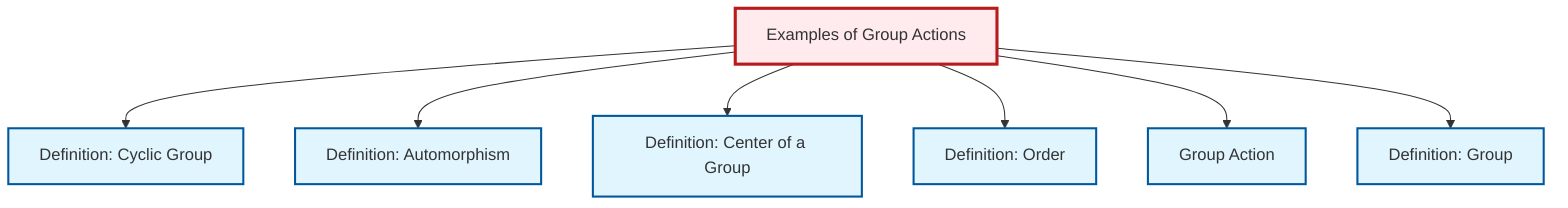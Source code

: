 graph TD
    classDef definition fill:#e1f5fe,stroke:#01579b,stroke-width:2px
    classDef theorem fill:#f3e5f5,stroke:#4a148c,stroke-width:2px
    classDef axiom fill:#fff3e0,stroke:#e65100,stroke-width:2px
    classDef example fill:#e8f5e9,stroke:#1b5e20,stroke-width:2px
    classDef current fill:#ffebee,stroke:#b71c1c,stroke-width:3px
    def-group-action["Group Action"]:::definition
    def-group["Definition: Group"]:::definition
    def-order["Definition: Order"]:::definition
    def-automorphism["Definition: Automorphism"]:::definition
    def-center-of-group["Definition: Center of a Group"]:::definition
    def-cyclic-group["Definition: Cyclic Group"]:::definition
    ex-group-action-examples["Examples of Group Actions"]:::example
    ex-group-action-examples --> def-cyclic-group
    ex-group-action-examples --> def-automorphism
    ex-group-action-examples --> def-center-of-group
    ex-group-action-examples --> def-order
    ex-group-action-examples --> def-group-action
    ex-group-action-examples --> def-group
    class ex-group-action-examples current